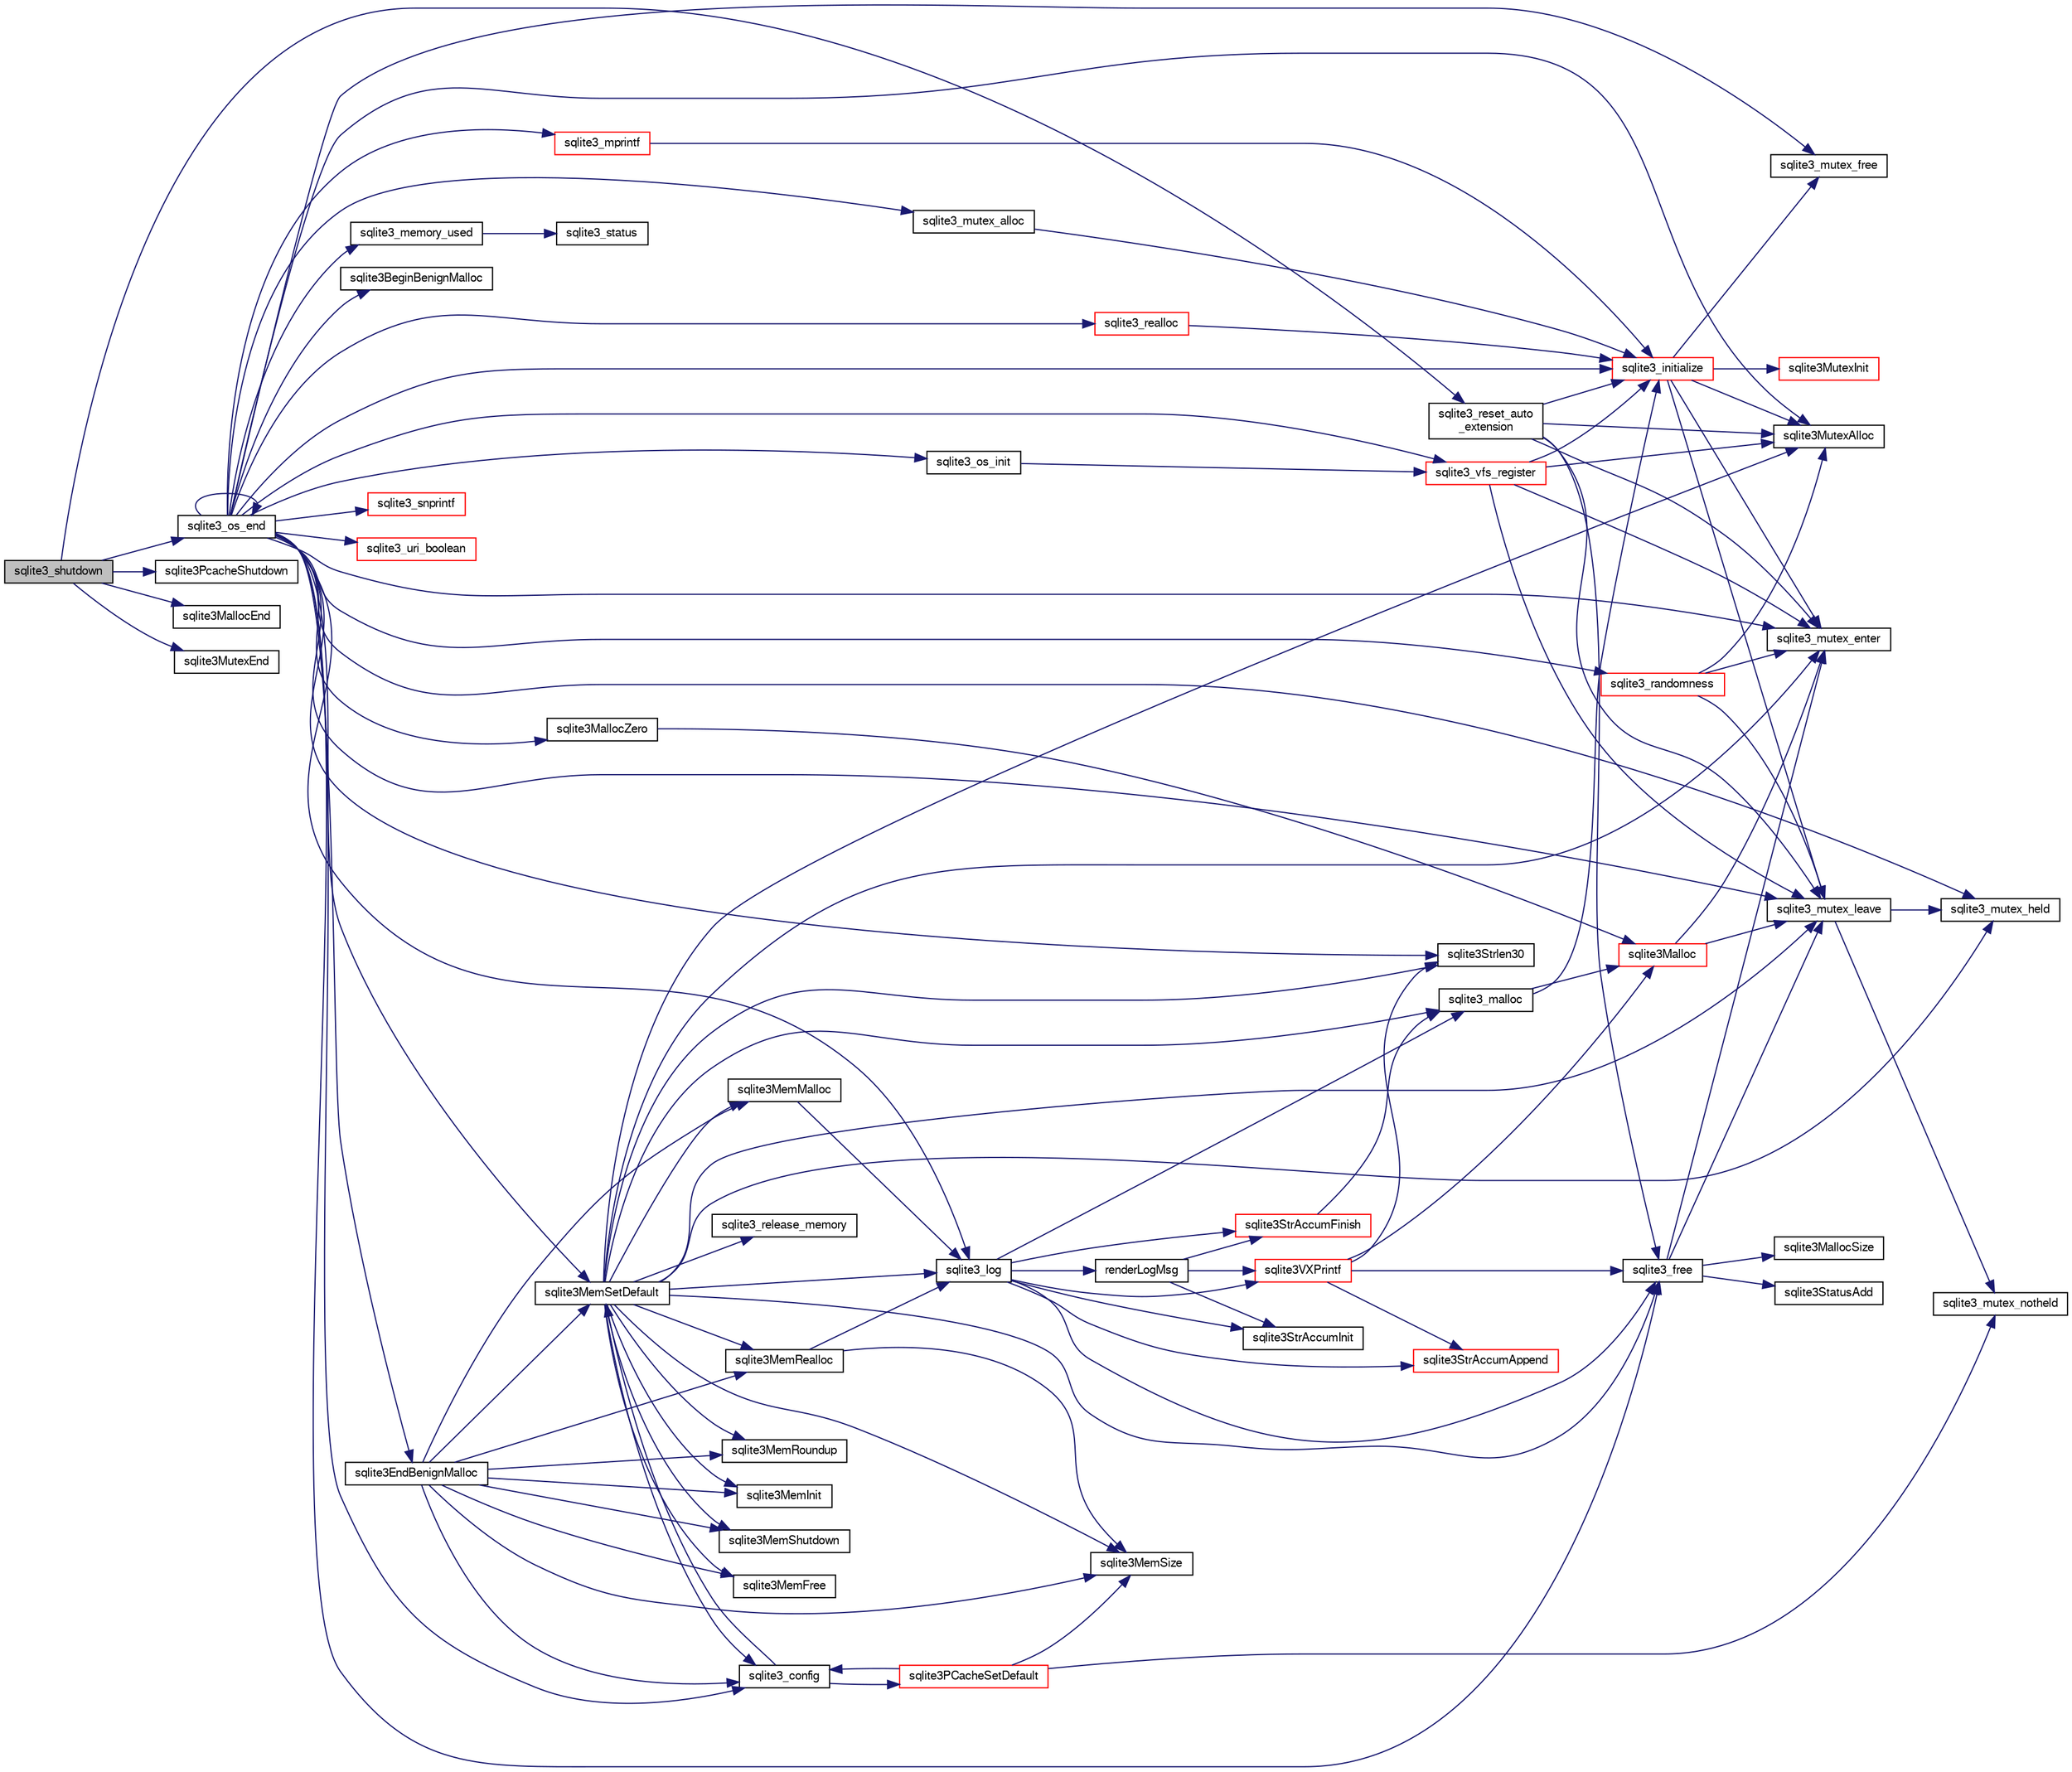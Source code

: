 digraph "sqlite3_shutdown"
{
  edge [fontname="FreeSans",fontsize="10",labelfontname="FreeSans",labelfontsize="10"];
  node [fontname="FreeSans",fontsize="10",shape=record];
  rankdir="LR";
  Node381933 [label="sqlite3_shutdown",height=0.2,width=0.4,color="black", fillcolor="grey75", style="filled", fontcolor="black"];
  Node381933 -> Node381934 [color="midnightblue",fontsize="10",style="solid",fontname="FreeSans"];
  Node381934 [label="sqlite3_os_end",height=0.2,width=0.4,color="black", fillcolor="white", style="filled",URL="$sqlite3_8c.html#a2288c95881ecca13d994e42b6a958906"];
  Node381934 -> Node381935 [color="midnightblue",fontsize="10",style="solid",fontname="FreeSans"];
  Node381935 [label="sqlite3_log",height=0.2,width=0.4,color="black", fillcolor="white", style="filled",URL="$sqlite3_8c.html#a298c9699bf9c143662c6b1fec4b2dc3b"];
  Node381935 -> Node381936 [color="midnightblue",fontsize="10",style="solid",fontname="FreeSans"];
  Node381936 [label="renderLogMsg",height=0.2,width=0.4,color="black", fillcolor="white", style="filled",URL="$sqlite3_8c.html#a7a02b43ce0a27bb52085c7f446d115af"];
  Node381936 -> Node381937 [color="midnightblue",fontsize="10",style="solid",fontname="FreeSans"];
  Node381937 [label="sqlite3StrAccumInit",height=0.2,width=0.4,color="black", fillcolor="white", style="filled",URL="$sqlite3_8c.html#aabf95e113b9d54d519cd15a56215f560"];
  Node381936 -> Node381938 [color="midnightblue",fontsize="10",style="solid",fontname="FreeSans"];
  Node381938 [label="sqlite3VXPrintf",height=0.2,width=0.4,color="red", fillcolor="white", style="filled",URL="$sqlite3_8c.html#a63c25806c9bd4a2b76f9a0eb232c6bde"];
  Node381938 -> Node381939 [color="midnightblue",fontsize="10",style="solid",fontname="FreeSans"];
  Node381939 [label="sqlite3StrAccumAppend",height=0.2,width=0.4,color="red", fillcolor="white", style="filled",URL="$sqlite3_8c.html#a56664fa33def33c5a5245b623441d5e0"];
  Node381938 -> Node381957 [color="midnightblue",fontsize="10",style="solid",fontname="FreeSans"];
  Node381957 [label="sqlite3Malloc",height=0.2,width=0.4,color="red", fillcolor="white", style="filled",URL="$sqlite3_8c.html#a361a2eaa846b1885f123abe46f5d8b2b"];
  Node381957 -> Node381951 [color="midnightblue",fontsize="10",style="solid",fontname="FreeSans"];
  Node381951 [label="sqlite3_mutex_enter",height=0.2,width=0.4,color="black", fillcolor="white", style="filled",URL="$sqlite3_8c.html#a1c12cde690bd89f104de5cbad12a6bf5"];
  Node381957 -> Node381953 [color="midnightblue",fontsize="10",style="solid",fontname="FreeSans"];
  Node381953 [label="sqlite3_mutex_leave",height=0.2,width=0.4,color="black", fillcolor="white", style="filled",URL="$sqlite3_8c.html#a5838d235601dbd3c1fa993555c6bcc93"];
  Node381953 -> Node381945 [color="midnightblue",fontsize="10",style="solid",fontname="FreeSans"];
  Node381945 [label="sqlite3_mutex_held",height=0.2,width=0.4,color="black", fillcolor="white", style="filled",URL="$sqlite3_8c.html#acf77da68932b6bc163c5e68547ecc3e7"];
  Node381953 -> Node381954 [color="midnightblue",fontsize="10",style="solid",fontname="FreeSans"];
  Node381954 [label="sqlite3_mutex_notheld",height=0.2,width=0.4,color="black", fillcolor="white", style="filled",URL="$sqlite3_8c.html#a83967c837c1c000d3b5adcfaa688f5dc"];
  Node381938 -> Node382020 [color="midnightblue",fontsize="10",style="solid",fontname="FreeSans"];
  Node382020 [label="sqlite3Strlen30",height=0.2,width=0.4,color="black", fillcolor="white", style="filled",URL="$sqlite3_8c.html#a3dcd80ba41f1a308193dee74857b62a7"];
  Node381938 -> Node381950 [color="midnightblue",fontsize="10",style="solid",fontname="FreeSans"];
  Node381950 [label="sqlite3_free",height=0.2,width=0.4,color="black", fillcolor="white", style="filled",URL="$sqlite3_8c.html#a6552349e36a8a691af5487999ab09519"];
  Node381950 -> Node381951 [color="midnightblue",fontsize="10",style="solid",fontname="FreeSans"];
  Node381950 -> Node381952 [color="midnightblue",fontsize="10",style="solid",fontname="FreeSans"];
  Node381952 [label="sqlite3StatusAdd",height=0.2,width=0.4,color="black", fillcolor="white", style="filled",URL="$sqlite3_8c.html#afa029f93586aeab4cc85360905dae9cd"];
  Node381950 -> Node381948 [color="midnightblue",fontsize="10",style="solid",fontname="FreeSans"];
  Node381948 [label="sqlite3MallocSize",height=0.2,width=0.4,color="black", fillcolor="white", style="filled",URL="$sqlite3_8c.html#acf5d2a5f35270bafb050bd2def576955"];
  Node381950 -> Node381953 [color="midnightblue",fontsize="10",style="solid",fontname="FreeSans"];
  Node381936 -> Node382047 [color="midnightblue",fontsize="10",style="solid",fontname="FreeSans"];
  Node382047 [label="sqlite3StrAccumFinish",height=0.2,width=0.4,color="red", fillcolor="white", style="filled",URL="$sqlite3_8c.html#adb7f26b10ac1b847db6f000ef4c2e2ba"];
  Node382047 -> Node382022 [color="midnightblue",fontsize="10",style="solid",fontname="FreeSans"];
  Node382022 [label="sqlite3_malloc",height=0.2,width=0.4,color="black", fillcolor="white", style="filled",URL="$sqlite3_8c.html#ac79dba55fc32b6a840cf5a9769bce7cd"];
  Node382022 -> Node381963 [color="midnightblue",fontsize="10",style="solid",fontname="FreeSans"];
  Node381963 [label="sqlite3_initialize",height=0.2,width=0.4,color="red", fillcolor="white", style="filled",URL="$sqlite3_8c.html#ab0c0ee2d5d4cf8b28e9572296a8861df"];
  Node381963 -> Node381964 [color="midnightblue",fontsize="10",style="solid",fontname="FreeSans"];
  Node381964 [label="sqlite3MutexInit",height=0.2,width=0.4,color="red", fillcolor="white", style="filled",URL="$sqlite3_8c.html#a7906afcdd1cdb3d0007eb932398a1158"];
  Node381963 -> Node381982 [color="midnightblue",fontsize="10",style="solid",fontname="FreeSans"];
  Node381982 [label="sqlite3MutexAlloc",height=0.2,width=0.4,color="black", fillcolor="white", style="filled",URL="$sqlite3_8c.html#a0e3f432ee581f6876b590e7ad7e84e19"];
  Node381963 -> Node381951 [color="midnightblue",fontsize="10",style="solid",fontname="FreeSans"];
  Node381963 -> Node381953 [color="midnightblue",fontsize="10",style="solid",fontname="FreeSans"];
  Node381963 -> Node382210 [color="midnightblue",fontsize="10",style="solid",fontname="FreeSans"];
  Node382210 [label="sqlite3_mutex_free",height=0.2,width=0.4,color="black", fillcolor="white", style="filled",URL="$sqlite3_8c.html#a2db2e72e08f6873afa9c61b0ec726fec"];
  Node382022 -> Node381957 [color="midnightblue",fontsize="10",style="solid",fontname="FreeSans"];
  Node381935 -> Node381937 [color="midnightblue",fontsize="10",style="solid",fontname="FreeSans"];
  Node381935 -> Node381938 [color="midnightblue",fontsize="10",style="solid",fontname="FreeSans"];
  Node381935 -> Node382047 [color="midnightblue",fontsize="10",style="solid",fontname="FreeSans"];
  Node381935 -> Node382022 [color="midnightblue",fontsize="10",style="solid",fontname="FreeSans"];
  Node381935 -> Node381950 [color="midnightblue",fontsize="10",style="solid",fontname="FreeSans"];
  Node381935 -> Node381939 [color="midnightblue",fontsize="10",style="solid",fontname="FreeSans"];
  Node381934 -> Node381982 [color="midnightblue",fontsize="10",style="solid",fontname="FreeSans"];
  Node381934 -> Node381951 [color="midnightblue",fontsize="10",style="solid",fontname="FreeSans"];
  Node381934 -> Node382217 [color="midnightblue",fontsize="10",style="solid",fontname="FreeSans"];
  Node382217 [label="sqlite3_memory_used",height=0.2,width=0.4,color="black", fillcolor="white", style="filled",URL="$sqlite3_8c.html#abedb79a850df1979a693632736616f3f"];
  Node382217 -> Node382218 [color="midnightblue",fontsize="10",style="solid",fontname="FreeSans"];
  Node382218 [label="sqlite3_status",height=0.2,width=0.4,color="black", fillcolor="white", style="filled",URL="$sqlite3_8c.html#ac74c51c2111f457b2cd463f0bdf88f86"];
  Node381934 -> Node381953 [color="midnightblue",fontsize="10",style="solid",fontname="FreeSans"];
  Node381934 -> Node381984 [color="midnightblue",fontsize="10",style="solid",fontname="FreeSans"];
  Node381984 [label="sqlite3MemSetDefault",height=0.2,width=0.4,color="black", fillcolor="white", style="filled",URL="$sqlite3_8c.html#a162fbfd727e92c5f8f72625b5ff62549"];
  Node381984 -> Node381985 [color="midnightblue",fontsize="10",style="solid",fontname="FreeSans"];
  Node381985 [label="sqlite3MemMalloc",height=0.2,width=0.4,color="black", fillcolor="white", style="filled",URL="$sqlite3_8c.html#a53157f1a669f949332f44ca9f15c0a43"];
  Node381985 -> Node381935 [color="midnightblue",fontsize="10",style="solid",fontname="FreeSans"];
  Node381984 -> Node381986 [color="midnightblue",fontsize="10",style="solid",fontname="FreeSans"];
  Node381986 [label="sqlite3MemFree",height=0.2,width=0.4,color="black", fillcolor="white", style="filled",URL="$sqlite3_8c.html#a4198492989c7a427e3d704c06058850a"];
  Node381984 -> Node381987 [color="midnightblue",fontsize="10",style="solid",fontname="FreeSans"];
  Node381987 [label="sqlite3MemRealloc",height=0.2,width=0.4,color="black", fillcolor="white", style="filled",URL="$sqlite3_8c.html#addd043cc5742c3b0cf536763cd4e6948"];
  Node381987 -> Node381935 [color="midnightblue",fontsize="10",style="solid",fontname="FreeSans"];
  Node381987 -> Node381988 [color="midnightblue",fontsize="10",style="solid",fontname="FreeSans"];
  Node381988 [label="sqlite3MemSize",height=0.2,width=0.4,color="black", fillcolor="white", style="filled",URL="$sqlite3_8c.html#a564962938d56643e999de431c190f937"];
  Node381984 -> Node381988 [color="midnightblue",fontsize="10",style="solid",fontname="FreeSans"];
  Node381984 -> Node381989 [color="midnightblue",fontsize="10",style="solid",fontname="FreeSans"];
  Node381989 [label="sqlite3MemRoundup",height=0.2,width=0.4,color="black", fillcolor="white", style="filled",URL="$sqlite3_8c.html#ac9d66a2d2d224dfafcf6a49d48436ddc"];
  Node381984 -> Node381990 [color="midnightblue",fontsize="10",style="solid",fontname="FreeSans"];
  Node381990 [label="sqlite3MemInit",height=0.2,width=0.4,color="black", fillcolor="white", style="filled",URL="$sqlite3_8c.html#a1ec61c1becf036ba7fcb571ae51300af"];
  Node381984 -> Node381991 [color="midnightblue",fontsize="10",style="solid",fontname="FreeSans"];
  Node381991 [label="sqlite3MemShutdown",height=0.2,width=0.4,color="black", fillcolor="white", style="filled",URL="$sqlite3_8c.html#a934531b3f7c4743196f453ce6db028dc"];
  Node381984 -> Node381992 [color="midnightblue",fontsize="10",style="solid",fontname="FreeSans"];
  Node381992 [label="sqlite3_config",height=0.2,width=0.4,color="black", fillcolor="white", style="filled",URL="$sqlite3_8c.html#a74ad420b6f26bc06a04ff6ecec8a8c91"];
  Node381992 -> Node381984 [color="midnightblue",fontsize="10",style="solid",fontname="FreeSans"];
  Node381992 -> Node381993 [color="midnightblue",fontsize="10",style="solid",fontname="FreeSans"];
  Node381993 [label="sqlite3PCacheSetDefault",height=0.2,width=0.4,color="red", fillcolor="white", style="filled",URL="$sqlite3_8c.html#a91974afe7709a742451438556ee0c70c"];
  Node381993 -> Node381992 [color="midnightblue",fontsize="10",style="solid",fontname="FreeSans"];
  Node381993 -> Node381954 [color="midnightblue",fontsize="10",style="solid",fontname="FreeSans"];
  Node381993 -> Node381988 [color="midnightblue",fontsize="10",style="solid",fontname="FreeSans"];
  Node381984 -> Node381982 [color="midnightblue",fontsize="10",style="solid",fontname="FreeSans"];
  Node381984 -> Node381951 [color="midnightblue",fontsize="10",style="solid",fontname="FreeSans"];
  Node381984 -> Node381953 [color="midnightblue",fontsize="10",style="solid",fontname="FreeSans"];
  Node381984 -> Node382020 [color="midnightblue",fontsize="10",style="solid",fontname="FreeSans"];
  Node381984 -> Node381945 [color="midnightblue",fontsize="10",style="solid",fontname="FreeSans"];
  Node381984 -> Node382021 [color="midnightblue",fontsize="10",style="solid",fontname="FreeSans"];
  Node382021 [label="sqlite3_release_memory",height=0.2,width=0.4,color="black", fillcolor="white", style="filled",URL="$sqlite3_8c.html#a91037e7ef182e008677dae146e15cf92"];
  Node381984 -> Node382022 [color="midnightblue",fontsize="10",style="solid",fontname="FreeSans"];
  Node381984 -> Node381950 [color="midnightblue",fontsize="10",style="solid",fontname="FreeSans"];
  Node381984 -> Node381935 [color="midnightblue",fontsize="10",style="solid",fontname="FreeSans"];
  Node381934 -> Node381992 [color="midnightblue",fontsize="10",style="solid",fontname="FreeSans"];
  Node381934 -> Node381969 [color="midnightblue",fontsize="10",style="solid",fontname="FreeSans"];
  Node381969 [label="sqlite3MallocZero",height=0.2,width=0.4,color="black", fillcolor="white", style="filled",URL="$sqlite3_8c.html#ab3e07a30b9b5471f9f5e8f9cb7229934"];
  Node381969 -> Node381957 [color="midnightblue",fontsize="10",style="solid",fontname="FreeSans"];
  Node381934 -> Node381950 [color="midnightblue",fontsize="10",style="solid",fontname="FreeSans"];
  Node381934 -> Node381963 [color="midnightblue",fontsize="10",style="solid",fontname="FreeSans"];
  Node381934 -> Node382006 [color="midnightblue",fontsize="10",style="solid",fontname="FreeSans"];
  Node382006 [label="sqlite3BeginBenignMalloc",height=0.2,width=0.4,color="black", fillcolor="white", style="filled",URL="$sqlite3_8c.html#a3344c0e2b1b6df701a1cb326602fac14"];
  Node381934 -> Node382007 [color="midnightblue",fontsize="10",style="solid",fontname="FreeSans"];
  Node382007 [label="sqlite3EndBenignMalloc",height=0.2,width=0.4,color="black", fillcolor="white", style="filled",URL="$sqlite3_8c.html#a4582127cc64d483dc66c7acf9d8d8fbb"];
  Node382007 -> Node381985 [color="midnightblue",fontsize="10",style="solid",fontname="FreeSans"];
  Node382007 -> Node381986 [color="midnightblue",fontsize="10",style="solid",fontname="FreeSans"];
  Node382007 -> Node381987 [color="midnightblue",fontsize="10",style="solid",fontname="FreeSans"];
  Node382007 -> Node381988 [color="midnightblue",fontsize="10",style="solid",fontname="FreeSans"];
  Node382007 -> Node381989 [color="midnightblue",fontsize="10",style="solid",fontname="FreeSans"];
  Node382007 -> Node381990 [color="midnightblue",fontsize="10",style="solid",fontname="FreeSans"];
  Node382007 -> Node381991 [color="midnightblue",fontsize="10",style="solid",fontname="FreeSans"];
  Node382007 -> Node381984 [color="midnightblue",fontsize="10",style="solid",fontname="FreeSans"];
  Node382007 -> Node381992 [color="midnightblue",fontsize="10",style="solid",fontname="FreeSans"];
  Node381934 -> Node382045 [color="midnightblue",fontsize="10",style="solid",fontname="FreeSans"];
  Node382045 [label="sqlite3_snprintf",height=0.2,width=0.4,color="red", fillcolor="white", style="filled",URL="$sqlite3_8c.html#aa2695a752e971577f5784122f2013c40"];
  Node381934 -> Node382112 [color="midnightblue",fontsize="10",style="solid",fontname="FreeSans"];
  Node382112 [label="sqlite3_randomness",height=0.2,width=0.4,color="red", fillcolor="white", style="filled",URL="$sqlite3_8c.html#aa452ad88657d4606e137b09c4e9315c7"];
  Node382112 -> Node381982 [color="midnightblue",fontsize="10",style="solid",fontname="FreeSans"];
  Node382112 -> Node381951 [color="midnightblue",fontsize="10",style="solid",fontname="FreeSans"];
  Node382112 -> Node381953 [color="midnightblue",fontsize="10",style="solid",fontname="FreeSans"];
  Node381934 -> Node382106 [color="midnightblue",fontsize="10",style="solid",fontname="FreeSans"];
  Node382106 [label="sqlite3_mprintf",height=0.2,width=0.4,color="red", fillcolor="white", style="filled",URL="$sqlite3_8c.html#a4ae85b8d9051570b833812ea1f7d632a"];
  Node382106 -> Node381963 [color="midnightblue",fontsize="10",style="solid",fontname="FreeSans"];
  Node381934 -> Node381945 [color="midnightblue",fontsize="10",style="solid",fontname="FreeSans"];
  Node381934 -> Node382210 [color="midnightblue",fontsize="10",style="solid",fontname="FreeSans"];
  Node381934 -> Node382020 [color="midnightblue",fontsize="10",style="solid",fontname="FreeSans"];
  Node381934 -> Node381995 [color="midnightblue",fontsize="10",style="solid",fontname="FreeSans"];
  Node381995 [label="sqlite3_mutex_alloc",height=0.2,width=0.4,color="black", fillcolor="white", style="filled",URL="$sqlite3_8c.html#a8901f723153246da34f86e0844cbadaa"];
  Node381995 -> Node381963 [color="midnightblue",fontsize="10",style="solid",fontname="FreeSans"];
  Node381934 -> Node382136 [color="midnightblue",fontsize="10",style="solid",fontname="FreeSans"];
  Node382136 [label="sqlite3_realloc",height=0.2,width=0.4,color="red", fillcolor="white", style="filled",URL="$sqlite3_8c.html#a822d9e42f6ab4b2ec803f311aeb9618d"];
  Node382136 -> Node381963 [color="midnightblue",fontsize="10",style="solid",fontname="FreeSans"];
  Node381934 -> Node382219 [color="midnightblue",fontsize="10",style="solid",fontname="FreeSans"];
  Node382219 [label="sqlite3_uri_boolean",height=0.2,width=0.4,color="red", fillcolor="white", style="filled",URL="$sqlite3_8c.html#a1124cc9034bdbc616bb6d54455a4110f"];
  Node381934 -> Node382206 [color="midnightblue",fontsize="10",style="solid",fontname="FreeSans"];
  Node382206 [label="sqlite3_os_init",height=0.2,width=0.4,color="black", fillcolor="white", style="filled",URL="$sqlite3_8c.html#acebc2290d00a32d3afe2361f2979038b"];
  Node382206 -> Node382207 [color="midnightblue",fontsize="10",style="solid",fontname="FreeSans"];
  Node382207 [label="sqlite3_vfs_register",height=0.2,width=0.4,color="red", fillcolor="white", style="filled",URL="$sqlite3_8c.html#a7184b289ccd4c4c7200589137d88c4ae"];
  Node382207 -> Node381963 [color="midnightblue",fontsize="10",style="solid",fontname="FreeSans"];
  Node382207 -> Node381982 [color="midnightblue",fontsize="10",style="solid",fontname="FreeSans"];
  Node382207 -> Node381951 [color="midnightblue",fontsize="10",style="solid",fontname="FreeSans"];
  Node382207 -> Node381953 [color="midnightblue",fontsize="10",style="solid",fontname="FreeSans"];
  Node381934 -> Node382207 [color="midnightblue",fontsize="10",style="solid",fontname="FreeSans"];
  Node381934 -> Node381934 [color="midnightblue",fontsize="10",style="solid",fontname="FreeSans"];
  Node381933 -> Node382226 [color="midnightblue",fontsize="10",style="solid",fontname="FreeSans"];
  Node382226 [label="sqlite3_reset_auto\l_extension",height=0.2,width=0.4,color="black", fillcolor="white", style="filled",URL="$sqlite3_8c.html#ac33f4064ae6690cada7bdc89e8153ffc"];
  Node382226 -> Node381963 [color="midnightblue",fontsize="10",style="solid",fontname="FreeSans"];
  Node382226 -> Node381982 [color="midnightblue",fontsize="10",style="solid",fontname="FreeSans"];
  Node382226 -> Node381951 [color="midnightblue",fontsize="10",style="solid",fontname="FreeSans"];
  Node382226 -> Node381950 [color="midnightblue",fontsize="10",style="solid",fontname="FreeSans"];
  Node382226 -> Node381953 [color="midnightblue",fontsize="10",style="solid",fontname="FreeSans"];
  Node381933 -> Node382227 [color="midnightblue",fontsize="10",style="solid",fontname="FreeSans"];
  Node382227 [label="sqlite3PcacheShutdown",height=0.2,width=0.4,color="black", fillcolor="white", style="filled",URL="$sqlite3_8c.html#afb86d69f2f5a90c2bc23cff4d3dd24ac"];
  Node381933 -> Node382228 [color="midnightblue",fontsize="10",style="solid",fontname="FreeSans"];
  Node382228 [label="sqlite3MallocEnd",height=0.2,width=0.4,color="black", fillcolor="white", style="filled",URL="$sqlite3_8c.html#a5bee86a76db461f5b1e9f885874adcba"];
  Node381933 -> Node382229 [color="midnightblue",fontsize="10",style="solid",fontname="FreeSans"];
  Node382229 [label="sqlite3MutexEnd",height=0.2,width=0.4,color="black", fillcolor="white", style="filled",URL="$sqlite3_8c.html#a5742bca60d7e38d0d8e27b2f4771ab68"];
}

